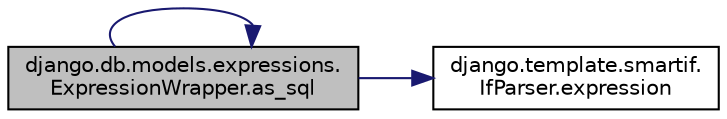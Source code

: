digraph "django.db.models.expressions.ExpressionWrapper.as_sql"
{
 // LATEX_PDF_SIZE
  edge [fontname="Helvetica",fontsize="10",labelfontname="Helvetica",labelfontsize="10"];
  node [fontname="Helvetica",fontsize="10",shape=record];
  rankdir="LR";
  Node1 [label="django.db.models.expressions.\lExpressionWrapper.as_sql",height=0.2,width=0.4,color="black", fillcolor="grey75", style="filled", fontcolor="black",tooltip=" "];
  Node1 -> Node1 [color="midnightblue",fontsize="10",style="solid",fontname="Helvetica"];
  Node1 -> Node2 [color="midnightblue",fontsize="10",style="solid",fontname="Helvetica"];
  Node2 [label="django.template.smartif.\lIfParser.expression",height=0.2,width=0.4,color="black", fillcolor="white", style="filled",URL="$db/dbe/classdjango_1_1template_1_1smartif_1_1_if_parser.html#a81f38dd53bf135d7f967af45387848f4",tooltip=" "];
}
